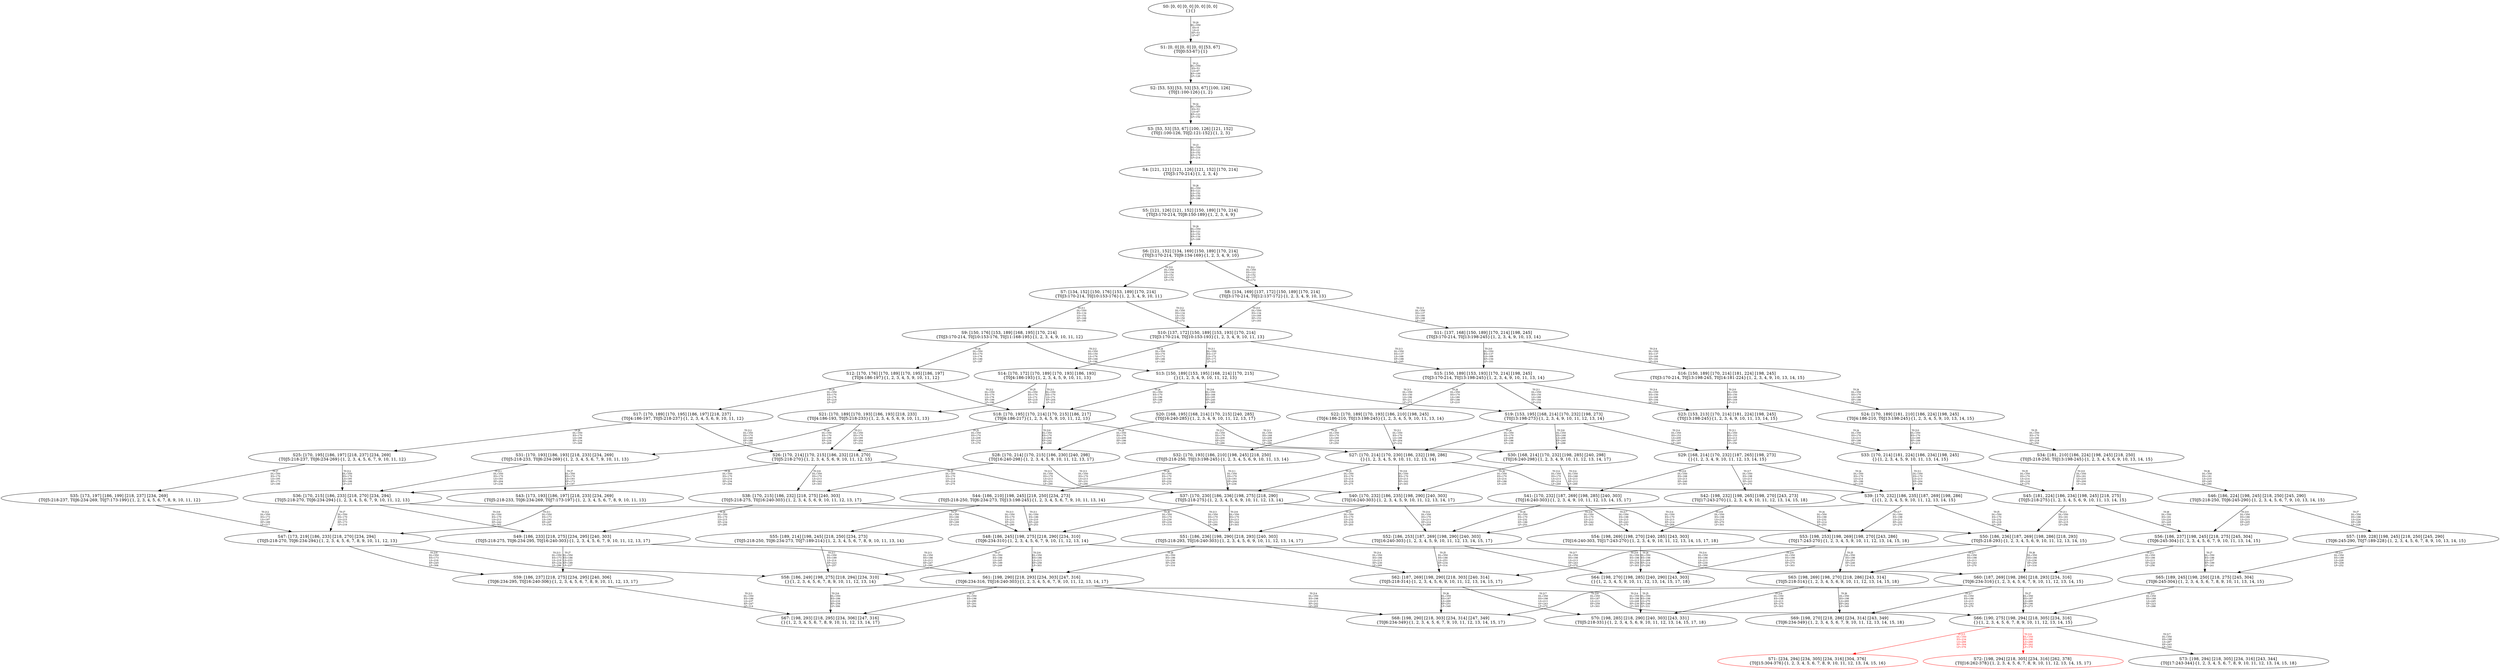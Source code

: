 digraph {
	S0[label="S0: [0, 0] [0, 0] [0, 0] [0, 0] \n{}{}"];
	S1[label="S1: [0, 0] [0, 0] [0, 0] [53, 67] \n{T0J0:53-67}{1}"];
	S2[label="S2: [53, 53] [53, 53] [53, 67] [100, 126] \n{T0J1:100-126}{1, 2}"];
	S3[label="S3: [53, 53] [53, 67] [100, 126] [121, 152] \n{T0J1:100-126, T0J2:121-152}{1, 2, 3}"];
	S4[label="S4: [121, 121] [121, 126] [121, 152] [170, 214] \n{T0J3:170-214}{1, 2, 3, 4}"];
	S5[label="S5: [121, 126] [121, 152] [150, 189] [170, 214] \n{T0J3:170-214, T0J8:150-189}{1, 2, 3, 4, 9}"];
	S6[label="S6: [121, 152] [134, 169] [150, 189] [170, 214] \n{T0J3:170-214, T0J9:134-169}{1, 2, 3, 4, 9, 10}"];
	S7[label="S7: [134, 152] [150, 176] [153, 189] [170, 214] \n{T0J3:170-214, T0J10:153-176}{1, 2, 3, 4, 9, 10, 11}"];
	S8[label="S8: [134, 169] [137, 172] [150, 189] [170, 214] \n{T0J3:170-214, T0J12:137-172}{1, 2, 3, 4, 9, 10, 13}"];
	S9[label="S9: [150, 176] [153, 189] [168, 195] [170, 214] \n{T0J3:170-214, T0J10:153-176, T0J11:168-195}{1, 2, 3, 4, 9, 10, 11, 12}"];
	S10[label="S10: [137, 172] [150, 189] [153, 193] [170, 214] \n{T0J3:170-214, T0J10:153-193}{1, 2, 3, 4, 9, 10, 11, 13}"];
	S11[label="S11: [137, 168] [150, 189] [170, 214] [198, 245] \n{T0J3:170-214, T0J13:198-245}{1, 2, 3, 4, 9, 10, 13, 14}"];
	S12[label="S12: [170, 176] [170, 189] [170, 195] [186, 197] \n{T0J4:186-197}{1, 2, 3, 4, 5, 9, 10, 11, 12}"];
	S13[label="S13: [150, 189] [153, 195] [168, 214] [170, 215] \n{}{1, 2, 3, 4, 9, 10, 11, 12, 13}"];
	S14[label="S14: [170, 172] [170, 189] [170, 193] [186, 193] \n{T0J4:186-193}{1, 2, 3, 4, 5, 9, 10, 11, 13}"];
	S15[label="S15: [150, 189] [153, 193] [170, 214] [198, 245] \n{T0J3:170-214, T0J13:198-245}{1, 2, 3, 4, 9, 10, 11, 13, 14}"];
	S16[label="S16: [150, 189] [170, 214] [181, 224] [198, 245] \n{T0J3:170-214, T0J13:198-245, T0J14:181-224}{1, 2, 3, 4, 9, 10, 13, 14, 15}"];
	S17[label="S17: [170, 189] [170, 195] [186, 197] [218, 237] \n{T0J4:186-197, T0J5:218-237}{1, 2, 3, 4, 5, 6, 9, 10, 11, 12}"];
	S18[label="S18: [170, 195] [170, 214] [170, 215] [186, 217] \n{T0J4:186-217}{1, 2, 3, 4, 5, 9, 10, 11, 12, 13}"];
	S19[label="S19: [153, 195] [168, 214] [170, 232] [198, 273] \n{T0J13:198-273}{1, 2, 3, 4, 9, 10, 11, 12, 13, 14}"];
	S20[label="S20: [168, 195] [168, 214] [170, 215] [240, 285] \n{T0J16:240-285}{1, 2, 3, 4, 9, 10, 11, 12, 13, 17}"];
	S21[label="S21: [170, 189] [170, 193] [186, 193] [218, 233] \n{T0J4:186-193, T0J5:218-233}{1, 2, 3, 4, 5, 6, 9, 10, 11, 13}"];
	S22[label="S22: [170, 189] [170, 193] [186, 210] [198, 245] \n{T0J4:186-210, T0J13:198-245}{1, 2, 3, 4, 5, 9, 10, 11, 13, 14}"];
	S23[label="S23: [153, 213] [170, 214] [181, 224] [198, 245] \n{T0J13:198-245}{1, 2, 3, 4, 9, 10, 11, 13, 14, 15}"];
	S24[label="S24: [170, 189] [181, 210] [186, 224] [198, 245] \n{T0J4:186-210, T0J13:198-245}{1, 2, 3, 4, 5, 9, 10, 13, 14, 15}"];
	S25[label="S25: [170, 195] [186, 197] [218, 237] [234, 269] \n{T0J5:218-237, T0J6:234-269}{1, 2, 3, 4, 5, 6, 7, 9, 10, 11, 12}"];
	S26[label="S26: [170, 214] [170, 215] [186, 232] [218, 270] \n{T0J5:218-270}{1, 2, 3, 4, 5, 6, 9, 10, 11, 12, 13}"];
	S27[label="S27: [170, 214] [170, 230] [186, 232] [198, 286] \n{}{1, 2, 3, 4, 5, 9, 10, 11, 12, 13, 14}"];
	S28[label="S28: [170, 214] [170, 215] [186, 230] [240, 298] \n{T0J16:240-298}{1, 2, 3, 4, 5, 9, 10, 11, 12, 13, 17}"];
	S29[label="S29: [168, 214] [170, 232] [187, 265] [198, 273] \n{}{1, 2, 3, 4, 9, 10, 11, 12, 13, 14, 15}"];
	S30[label="S30: [168, 214] [170, 232] [198, 285] [240, 298] \n{T0J16:240-298}{1, 2, 3, 4, 9, 10, 11, 12, 13, 14, 17}"];
	S31[label="S31: [170, 193] [186, 193] [218, 233] [234, 269] \n{T0J5:218-233, T0J6:234-269}{1, 2, 3, 4, 5, 6, 7, 9, 10, 11, 13}"];
	S32[label="S32: [170, 193] [186, 210] [198, 245] [218, 250] \n{T0J5:218-250, T0J13:198-245}{1, 2, 3, 4, 5, 6, 9, 10, 11, 13, 14}"];
	S33[label="S33: [170, 214] [181, 224] [186, 234] [198, 245] \n{}{1, 2, 3, 4, 5, 9, 10, 11, 13, 14, 15}"];
	S34[label="S34: [181, 210] [186, 224] [198, 245] [218, 250] \n{T0J5:218-250, T0J13:198-245}{1, 2, 3, 4, 5, 6, 9, 10, 13, 14, 15}"];
	S35[label="S35: [173, 197] [186, 199] [218, 237] [234, 269] \n{T0J5:218-237, T0J6:234-269, T0J7:173-199}{1, 2, 3, 4, 5, 6, 7, 8, 9, 10, 11, 12}"];
	S36[label="S36: [170, 215] [186, 233] [218, 270] [234, 294] \n{T0J5:218-270, T0J6:234-294}{1, 2, 3, 4, 5, 6, 7, 9, 10, 11, 12, 13}"];
	S37[label="S37: [170, 230] [186, 236] [198, 275] [218, 290] \n{T0J5:218-275}{1, 2, 3, 4, 5, 6, 9, 10, 11, 12, 13, 14}"];
	S38[label="S38: [170, 215] [186, 232] [218, 275] [240, 303] \n{T0J5:218-275, T0J16:240-303}{1, 2, 3, 4, 5, 6, 9, 10, 11, 12, 13, 17}"];
	S39[label="S39: [170, 232] [186, 235] [187, 269] [198, 286] \n{}{1, 2, 3, 4, 5, 9, 10, 11, 12, 13, 14, 15}"];
	S40[label="S40: [170, 232] [186, 235] [198, 290] [240, 303] \n{T0J16:240-303}{1, 2, 3, 4, 5, 9, 10, 11, 12, 13, 14, 17}"];
	S41[label="S41: [170, 232] [187, 269] [198, 285] [240, 303] \n{T0J16:240-303}{1, 2, 3, 4, 9, 10, 11, 12, 13, 14, 15, 17}"];
	S42[label="S42: [198, 232] [198, 265] [198, 270] [243, 273] \n{T0J17:243-270}{1, 2, 3, 4, 9, 10, 11, 12, 13, 14, 15, 18}"];
	S43[label="S43: [173, 193] [186, 197] [218, 233] [234, 269] \n{T0J5:218-233, T0J6:234-269, T0J7:173-197}{1, 2, 3, 4, 5, 6, 7, 8, 9, 10, 11, 13}"];
	S44[label="S44: [186, 210] [198, 245] [218, 250] [234, 273] \n{T0J5:218-250, T0J6:234-273, T0J13:198-245}{1, 2, 3, 4, 5, 6, 7, 9, 10, 11, 13, 14}"];
	S45[label="S45: [181, 224] [186, 234] [198, 245] [218, 275] \n{T0J5:218-275}{1, 2, 3, 4, 5, 6, 9, 10, 11, 13, 14, 15}"];
	S46[label="S46: [186, 224] [198, 245] [218, 250] [245, 290] \n{T0J5:218-250, T0J6:245-290}{1, 2, 3, 4, 5, 6, 7, 9, 10, 13, 14, 15}"];
	S47[label="S47: [173, 219] [186, 233] [218, 270] [234, 294] \n{T0J5:218-270, T0J6:234-294}{1, 2, 3, 4, 5, 6, 7, 8, 9, 10, 11, 12, 13}"];
	S48[label="S48: [186, 245] [198, 275] [218, 290] [234, 310] \n{T0J6:234-310}{1, 2, 3, 4, 5, 6, 7, 9, 10, 11, 12, 13, 14}"];
	S49[label="S49: [186, 233] [218, 275] [234, 295] [240, 303] \n{T0J5:218-275, T0J6:234-295, T0J16:240-303}{1, 2, 3, 4, 5, 6, 7, 9, 10, 11, 12, 13, 17}"];
	S50[label="S50: [186, 236] [187, 269] [198, 286] [218, 293] \n{T0J5:218-293}{1, 2, 3, 4, 5, 6, 9, 10, 11, 12, 13, 14, 15}"];
	S51[label="S51: [186, 236] [198, 290] [218, 293] [240, 303] \n{T0J5:218-293, T0J16:240-303}{1, 2, 3, 4, 5, 6, 9, 10, 11, 12, 13, 14, 17}"];
	S52[label="S52: [186, 253] [187, 269] [198, 290] [240, 303] \n{T0J16:240-303}{1, 2, 3, 4, 5, 9, 10, 11, 12, 13, 14, 15, 17}"];
	S53[label="S53: [198, 253] [198, 269] [198, 270] [243, 286] \n{T0J17:243-270}{1, 2, 3, 4, 5, 9, 10, 11, 12, 13, 14, 15, 18}"];
	S54[label="S54: [198, 269] [198, 270] [240, 285] [243, 303] \n{T0J16:240-303, T0J17:243-270}{1, 2, 3, 4, 9, 10, 11, 12, 13, 14, 15, 17, 18}"];
	S55[label="S55: [189, 214] [198, 245] [218, 250] [234, 273] \n{T0J5:218-250, T0J6:234-273, T0J7:189-214}{1, 2, 3, 4, 5, 6, 7, 8, 9, 10, 11, 13, 14}"];
	S56[label="S56: [186, 237] [198, 245] [218, 275] [245, 304] \n{T0J6:245-304}{1, 2, 3, 4, 5, 6, 7, 9, 10, 11, 13, 14, 15}"];
	S57[label="S57: [189, 228] [198, 245] [218, 250] [245, 290] \n{T0J6:245-290, T0J7:189-228}{1, 2, 3, 4, 5, 6, 7, 8, 9, 10, 13, 14, 15}"];
	S58[label="S58: [186, 249] [198, 275] [218, 294] [234, 310] \n{}{1, 2, 3, 4, 5, 6, 7, 8, 9, 10, 11, 12, 13, 14}"];
	S59[label="S59: [186, 237] [218, 275] [234, 295] [240, 306] \n{T0J6:234-295, T0J16:240-306}{1, 2, 3, 4, 5, 6, 7, 8, 9, 10, 11, 12, 13, 17}"];
	S60[label="S60: [187, 269] [198, 286] [218, 293] [234, 316] \n{T0J6:234-316}{1, 2, 3, 4, 5, 6, 7, 9, 10, 11, 12, 13, 14, 15}"];
	S61[label="S61: [198, 290] [218, 293] [234, 303] [247, 316] \n{T0J6:234-316, T0J16:240-303}{1, 2, 3, 4, 5, 6, 7, 9, 10, 11, 12, 13, 14, 17}"];
	S62[label="S62: [187, 269] [198, 290] [218, 303] [240, 314] \n{T0J5:218-314}{1, 2, 3, 4, 5, 6, 9, 10, 11, 12, 13, 14, 15, 17}"];
	S63[label="S63: [198, 269] [198, 270] [218, 286] [243, 314] \n{T0J5:218-314}{1, 2, 3, 4, 5, 6, 9, 10, 11, 12, 13, 14, 15, 18}"];
	S64[label="S64: [198, 270] [198, 285] [240, 290] [243, 303] \n{}{1, 2, 3, 4, 5, 9, 10, 11, 12, 13, 14, 15, 17, 18}"];
	S65[label="S65: [189, 245] [198, 250] [218, 275] [245, 304] \n{T0J6:245-304}{1, 2, 3, 4, 5, 6, 7, 8, 9, 10, 11, 13, 14, 15}"];
	S66[label="S66: [190, 275] [198, 294] [218, 305] [234, 316] \n{}{1, 2, 3, 4, 5, 6, 7, 8, 9, 10, 11, 12, 13, 14, 15}"];
	S67[label="S67: [198, 293] [218, 295] [234, 306] [247, 316] \n{}{1, 2, 3, 4, 5, 6, 7, 8, 9, 10, 11, 12, 13, 14, 17}"];
	S68[label="S68: [198, 290] [218, 303] [234, 314] [247, 349] \n{T0J6:234-349}{1, 2, 3, 4, 5, 6, 7, 9, 10, 11, 12, 13, 14, 15, 17}"];
	S69[label="S69: [198, 270] [218, 286] [234, 314] [243, 349] \n{T0J6:234-349}{1, 2, 3, 4, 5, 6, 7, 9, 10, 11, 12, 13, 14, 15, 18}"];
	S70[label="S70: [198, 285] [218, 290] [240, 303] [243, 331] \n{T0J5:218-331}{1, 2, 3, 4, 5, 6, 9, 10, 11, 12, 13, 14, 15, 17, 18}"];
	S71[label="S71: [234, 294] [234, 305] [234, 316] [304, 376] \n{T0J15:304-376}{1, 2, 3, 4, 5, 6, 7, 8, 9, 10, 11, 12, 13, 14, 15, 16}"];
	S72[label="S72: [198, 294] [218, 305] [234, 316] [262, 378] \n{T0J16:262-378}{1, 2, 3, 4, 5, 6, 7, 8, 9, 10, 11, 12, 13, 14, 15, 17}"];
	S73[label="S73: [198, 294] [218, 305] [234, 316] [243, 344] \n{T0J17:243-344}{1, 2, 3, 4, 5, 6, 7, 8, 9, 10, 11, 12, 13, 14, 15, 18}"];
	S0 -> S1[label="T0 J0\nDL=350\nES=0\nLS=0\nEF=53\nLF=67",fontsize=8];
	S1 -> S2[label="T0 J1\nDL=350\nES=53\nLS=67\nEF=100\nLF=126",fontsize=8];
	S2 -> S3[label="T0 J2\nDL=350\nES=53\nLS=67\nEF=121\nLF=152",fontsize=8];
	S3 -> S4[label="T0 J3\nDL=350\nES=121\nLS=152\nEF=170\nLF=214",fontsize=8];
	S4 -> S5[label="T0 J8\nDL=350\nES=121\nLS=152\nEF=150\nLF=189",fontsize=8];
	S5 -> S6[label="T0 J9\nDL=350\nES=121\nLS=152\nEF=134\nLF=169",fontsize=8];
	S6 -> S7[label="T0 J10\nDL=350\nES=134\nLS=152\nEF=153\nLF=176",fontsize=8];
	S6 -> S8[label="T0 J12\nDL=350\nES=121\nLS=152\nEF=137\nLF=172",fontsize=8];
	S7 -> S9[label="T0 J11\nDL=350\nES=134\nLS=152\nEF=168\nLF=195",fontsize=8];
	S7 -> S10[label="T0 J12\nDL=350\nES=134\nLS=152\nEF=150\nLF=172",fontsize=8];
	S8 -> S10[label="T0 J10\nDL=350\nES=134\nLS=169\nEF=153\nLF=193",fontsize=8];
	S8 -> S11[label="T0 J13\nDL=350\nES=137\nLS=168\nEF=198\nLF=245",fontsize=8];
	S9 -> S12[label="T0 J4\nDL=350\nES=170\nLS=176\nEF=186\nLF=197",fontsize=8];
	S9 -> S13[label="T0 J12\nDL=350\nES=150\nLS=176\nEF=166\nLF=196",fontsize=8];
	S10 -> S14[label="T0 J4\nDL=350\nES=170\nLS=172\nEF=186\nLF=193",fontsize=8];
	S10 -> S13[label="T0 J11\nDL=350\nES=137\nLS=172\nEF=171\nLF=215",fontsize=8];
	S10 -> S15[label="T0 J13\nDL=350\nES=137\nLS=168\nEF=198\nLF=245",fontsize=8];
	S11 -> S15[label="T0 J10\nDL=350\nES=137\nLS=169\nEF=156\nLF=193",fontsize=8];
	S11 -> S16[label="T0 J14\nDL=350\nES=137\nLS=168\nEF=181\nLF=224",fontsize=8];
	S12 -> S17[label="T0 J5\nDL=350\nES=170\nLS=176\nEF=218\nLF=237",fontsize=8];
	S12 -> S18[label="T0 J12\nDL=350\nES=170\nLS=176\nEF=186\nLF=196",fontsize=8];
	S13 -> S18[label="T0 J4\nDL=350\nES=170\nLS=196\nEF=186\nLF=217",fontsize=8];
	S13 -> S19[label="T0 J13\nDL=350\nES=150\nLS=196\nEF=211\nLF=273",fontsize=8];
	S13 -> S20[label="T0 J16\nDL=350\nES=168\nLS=195\nEF=240\nLF=285",fontsize=8];
	S14 -> S21[label="T0 J5\nDL=350\nES=170\nLS=172\nEF=218\nLF=233",fontsize=8];
	S14 -> S18[label="T0 J11\nDL=350\nES=170\nLS=172\nEF=204\nLF=215",fontsize=8];
	S15 -> S22[label="T0 J4\nDL=350\nES=170\nLS=189\nEF=186\nLF=210",fontsize=8];
	S15 -> S19[label="T0 J11\nDL=350\nES=150\nLS=189\nEF=184\nLF=232",fontsize=8];
	S15 -> S23[label="T0 J14\nDL=350\nES=150\nLS=168\nEF=194\nLF=224",fontsize=8];
	S16 -> S24[label="T0 J4\nDL=350\nES=170\nLS=189\nEF=186\nLF=210",fontsize=8];
	S16 -> S23[label="T0 J10\nDL=350\nES=150\nLS=189\nEF=169\nLF=213",fontsize=8];
	S17 -> S25[label="T0 J6\nDL=350\nES=170\nLS=189\nEF=234\nLF=269",fontsize=8];
	S17 -> S26[label="T0 J12\nDL=350\nES=170\nLS=189\nEF=186\nLF=209",fontsize=8];
	S18 -> S26[label="T0 J5\nDL=350\nES=170\nLS=209\nEF=218\nLF=270",fontsize=8];
	S18 -> S27[label="T0 J13\nDL=350\nES=170\nLS=209\nEF=231\nLF=286",fontsize=8];
	S18 -> S28[label="T0 J16\nDL=350\nES=170\nLS=208\nEF=242\nLF=298",fontsize=8];
	S19 -> S27[label="T0 J4\nDL=350\nES=170\nLS=209\nEF=186\nLF=230",fontsize=8];
	S19 -> S29[label="T0 J14\nDL=350\nES=153\nLS=209\nEF=197\nLF=265",fontsize=8];
	S19 -> S30[label="T0 J16\nDL=350\nES=168\nLS=208\nEF=240\nLF=298",fontsize=8];
	S20 -> S28[label="T0 J4\nDL=350\nES=170\nLS=209\nEF=186\nLF=230",fontsize=8];
	S20 -> S30[label="T0 J13\nDL=350\nES=168\nLS=209\nEF=229\nLF=286",fontsize=8];
	S21 -> S31[label="T0 J6\nDL=350\nES=170\nLS=189\nEF=234\nLF=269",fontsize=8];
	S21 -> S26[label="T0 J11\nDL=350\nES=170\nLS=189\nEF=204\nLF=232",fontsize=8];
	S22 -> S32[label="T0 J5\nDL=350\nES=170\nLS=189\nEF=218\nLF=250",fontsize=8];
	S22 -> S27[label="T0 J11\nDL=350\nES=170\nLS=189\nEF=204\nLF=232",fontsize=8];
	S23 -> S33[label="T0 J4\nDL=350\nES=170\nLS=213\nEF=186\nLF=234",fontsize=8];
	S23 -> S29[label="T0 J11\nDL=350\nES=153\nLS=213\nEF=187\nLF=256",fontsize=8];
	S24 -> S34[label="T0 J5\nDL=350\nES=170\nLS=189\nEF=218\nLF=250",fontsize=8];
	S24 -> S33[label="T0 J10\nDL=350\nES=170\nLS=189\nEF=189\nLF=213",fontsize=8];
	S25 -> S35[label="T0 J7\nDL=350\nES=170\nLS=195\nEF=173\nLF=199",fontsize=8];
	S25 -> S36[label="T0 J12\nDL=350\nES=170\nLS=195\nEF=186\nLF=215",fontsize=8];
	S26 -> S36[label="T0 J6\nDL=350\nES=170\nLS=214\nEF=234\nLF=294",fontsize=8];
	S26 -> S37[label="T0 J13\nDL=350\nES=170\nLS=213\nEF=231\nLF=290",fontsize=8];
	S26 -> S38[label="T0 J16\nDL=350\nES=170\nLS=213\nEF=242\nLF=303",fontsize=8];
	S27 -> S37[label="T0 J5\nDL=350\nES=170\nLS=214\nEF=218\nLF=275",fontsize=8];
	S27 -> S39[label="T0 J14\nDL=350\nES=170\nLS=213\nEF=214\nLF=269",fontsize=8];
	S27 -> S40[label="T0 J16\nDL=350\nES=170\nLS=213\nEF=242\nLF=303",fontsize=8];
	S28 -> S38[label="T0 J5\nDL=350\nES=170\nLS=214\nEF=218\nLF=275",fontsize=8];
	S28 -> S40[label="T0 J13\nDL=350\nES=170\nLS=213\nEF=231\nLF=290",fontsize=8];
	S29 -> S39[label="T0 J4\nDL=350\nES=170\nLS=214\nEF=186\nLF=235",fontsize=8];
	S29 -> S41[label="T0 J16\nDL=350\nES=168\nLS=213\nEF=240\nLF=303",fontsize=8];
	S29 -> S42[label="T0 J17\nDL=350\nES=198\nLS=213\nEF=243\nLF=270",fontsize=8];
	S30 -> S40[label="T0 J4\nDL=350\nES=170\nLS=214\nEF=186\nLF=235",fontsize=8];
	S30 -> S41[label="T0 J14\nDL=350\nES=168\nLS=213\nEF=212\nLF=269",fontsize=8];
	S31 -> S43[label="T0 J7\nDL=350\nES=170\nLS=193\nEF=173\nLF=197",fontsize=8];
	S31 -> S36[label="T0 J11\nDL=350\nES=170\nLS=193\nEF=204\nLF=236",fontsize=8];
	S32 -> S44[label="T0 J6\nDL=350\nES=170\nLS=193\nEF=234\nLF=273",fontsize=8];
	S32 -> S37[label="T0 J11\nDL=350\nES=170\nLS=193\nEF=204\nLF=236",fontsize=8];
	S33 -> S45[label="T0 J5\nDL=350\nES=170\nLS=214\nEF=218\nLF=275",fontsize=8];
	S33 -> S39[label="T0 J11\nDL=350\nES=170\nLS=213\nEF=204\nLF=256",fontsize=8];
	S34 -> S46[label="T0 J6\nDL=350\nES=181\nLS=210\nEF=245\nLF=290",fontsize=8];
	S34 -> S45[label="T0 J10\nDL=350\nES=181\nLS=210\nEF=200\nLF=234",fontsize=8];
	S35 -> S47[label="T0 J12\nDL=350\nES=173\nLS=197\nEF=189\nLF=217",fontsize=8];
	S36 -> S47[label="T0 J7\nDL=350\nES=170\nLS=215\nEF=173\nLF=219",fontsize=8];
	S36 -> S48[label="T0 J13\nDL=350\nES=170\nLS=213\nEF=231\nLF=290",fontsize=8];
	S36 -> S49[label="T0 J16\nDL=350\nES=170\nLS=213\nEF=242\nLF=303",fontsize=8];
	S37 -> S48[label="T0 J6\nDL=350\nES=170\nLS=230\nEF=234\nLF=310",fontsize=8];
	S37 -> S50[label="T0 J14\nDL=350\nES=170\nLS=213\nEF=214\nLF=269",fontsize=8];
	S37 -> S51[label="T0 J16\nDL=350\nES=170\nLS=213\nEF=242\nLF=303",fontsize=8];
	S38 -> S49[label="T0 J6\nDL=350\nES=170\nLS=215\nEF=234\nLF=295",fontsize=8];
	S38 -> S51[label="T0 J13\nDL=350\nES=170\nLS=213\nEF=231\nLF=290",fontsize=8];
	S39 -> S50[label="T0 J5\nDL=350\nES=170\nLS=232\nEF=218\nLF=293",fontsize=8];
	S39 -> S52[label="T0 J16\nDL=350\nES=170\nLS=213\nEF=242\nLF=303",fontsize=8];
	S39 -> S53[label="T0 J17\nDL=350\nES=198\nLS=213\nEF=243\nLF=270",fontsize=8];
	S40 -> S51[label="T0 J5\nDL=350\nES=170\nLS=232\nEF=218\nLF=293",fontsize=8];
	S40 -> S52[label="T0 J14\nDL=350\nES=170\nLS=213\nEF=214\nLF=269",fontsize=8];
	S41 -> S52[label="T0 J4\nDL=350\nES=170\nLS=232\nEF=186\nLF=253",fontsize=8];
	S41 -> S54[label="T0 J17\nDL=350\nES=198\nLS=213\nEF=243\nLF=270",fontsize=8];
	S42 -> S53[label="T0 J4\nDL=350\nES=198\nLS=232\nEF=214\nLF=253",fontsize=8];
	S42 -> S54[label="T0 J16\nDL=350\nES=198\nLS=213\nEF=270\nLF=303",fontsize=8];
	S43 -> S47[label="T0 J11\nDL=350\nES=173\nLS=193\nEF=207\nLF=236",fontsize=8];
	S44 -> S55[label="T0 J7\nDL=350\nES=186\nLS=210\nEF=189\nLF=214",fontsize=8];
	S44 -> S48[label="T0 J11\nDL=350\nES=186\nLS=210\nEF=220\nLF=253",fontsize=8];
	S45 -> S56[label="T0 J6\nDL=350\nES=181\nLS=224\nEF=245\nLF=304",fontsize=8];
	S45 -> S50[label="T0 J11\nDL=350\nES=181\nLS=213\nEF=215\nLF=256",fontsize=8];
	S46 -> S57[label="T0 J7\nDL=350\nES=186\nLS=224\nEF=189\nLF=228",fontsize=8];
	S46 -> S56[label="T0 J10\nDL=350\nES=186\nLS=213\nEF=205\nLF=237",fontsize=8];
	S47 -> S58[label="T0 J13\nDL=350\nES=173\nLS=219\nEF=234\nLF=296",fontsize=8];
	S47 -> S59[label="T0 J16\nDL=350\nES=173\nLS=216\nEF=245\nLF=306",fontsize=8];
	S48 -> S58[label="T0 J7\nDL=350\nES=186\nLS=245\nEF=189\nLF=249",fontsize=8];
	S48 -> S60[label="T0 J14\nDL=350\nES=186\nLS=213\nEF=230\nLF=269",fontsize=8];
	S48 -> S61[label="T0 J16\nDL=350\nES=186\nLS=213\nEF=258\nLF=303",fontsize=8];
	S49 -> S59[label="T0 J7\nDL=350\nES=186\nLS=233\nEF=189\nLF=237",fontsize=8];
	S49 -> S61[label="T0 J13\nDL=350\nES=186\nLS=213\nEF=247\nLF=290",fontsize=8];
	S50 -> S60[label="T0 J6\nDL=350\nES=186\nLS=236\nEF=250\nLF=316",fontsize=8];
	S50 -> S62[label="T0 J16\nDL=350\nES=186\nLS=213\nEF=258\nLF=303",fontsize=8];
	S50 -> S63[label="T0 J17\nDL=350\nES=198\nLS=213\nEF=243\nLF=270",fontsize=8];
	S51 -> S61[label="T0 J6\nDL=350\nES=186\nLS=236\nEF=250\nLF=316",fontsize=8];
	S51 -> S62[label="T0 J14\nDL=350\nES=186\nLS=213\nEF=230\nLF=269",fontsize=8];
	S52 -> S62[label="T0 J5\nDL=350\nES=186\nLS=253\nEF=234\nLF=314",fontsize=8];
	S52 -> S64[label="T0 J17\nDL=350\nES=198\nLS=213\nEF=243\nLF=270",fontsize=8];
	S53 -> S63[label="T0 J5\nDL=350\nES=198\nLS=253\nEF=246\nLF=314",fontsize=8];
	S53 -> S64[label="T0 J16\nDL=350\nES=198\nLS=213\nEF=270\nLF=303",fontsize=8];
	S54 -> S64[label="T0 J4\nDL=350\nES=198\nLS=269\nEF=214\nLF=290",fontsize=8];
	S55 -> S58[label="T0 J11\nDL=350\nES=189\nLS=214\nEF=223\nLF=257",fontsize=8];
	S56 -> S65[label="T0 J7\nDL=350\nES=186\nLS=237\nEF=189\nLF=241",fontsize=8];
	S56 -> S60[label="T0 J11\nDL=350\nES=186\nLS=213\nEF=220\nLF=256",fontsize=8];
	S57 -> S65[label="T0 J10\nDL=350\nES=189\nLS=228\nEF=208\nLF=252",fontsize=8];
	S58 -> S66[label="T0 J14\nDL=350\nES=186\nLS=249\nEF=230\nLF=305",fontsize=8];
	S58 -> S67[label="T0 J16\nDL=350\nES=186\nLS=216\nEF=258\nLF=306",fontsize=8];
	S59 -> S67[label="T0 J13\nDL=350\nES=186\nLS=237\nEF=247\nLF=314",fontsize=8];
	S60 -> S66[label="T0 J7\nDL=350\nES=187\nLS=269\nEF=190\nLF=273",fontsize=8];
	S60 -> S68[label="T0 J16\nDL=350\nES=187\nLS=213\nEF=259\nLF=303",fontsize=8];
	S60 -> S69[label="T0 J17\nDL=350\nES=198\nLS=213\nEF=243\nLF=270",fontsize=8];
	S61 -> S67[label="T0 J7\nDL=350\nES=198\nLS=290\nEF=201\nLF=294",fontsize=8];
	S61 -> S68[label="T0 J14\nDL=350\nES=198\nLS=213\nEF=242\nLF=269",fontsize=8];
	S62 -> S68[label="T0 J6\nDL=350\nES=187\nLS=269\nEF=251\nLF=349",fontsize=8];
	S62 -> S70[label="T0 J17\nDL=350\nES=198\nLS=213\nEF=243\nLF=270",fontsize=8];
	S63 -> S69[label="T0 J6\nDL=350\nES=198\nLS=269\nEF=262\nLF=349",fontsize=8];
	S63 -> S70[label="T0 J16\nDL=350\nES=198\nLS=213\nEF=270\nLF=303",fontsize=8];
	S64 -> S70[label="T0 J5\nDL=350\nES=198\nLS=270\nEF=246\nLF=331",fontsize=8];
	S65 -> S66[label="T0 J11\nDL=350\nES=189\nLS=245\nEF=223\nLF=288",fontsize=8];
	S66 -> S71[label="T0 J15\nDL=350\nES=234\nLS=288\nEF=304\nLF=376",color=Red,fontcolor=Red,fontsize=8];
S71[color=Red];
	S66 -> S72[label="T0 J16\nDL=350\nES=190\nLS=288\nEF=262\nLF=378",color=Red,fontcolor=Red,fontsize=8];
S72[color=Red];
	S66 -> S73[label="T0 J17\nDL=350\nES=198\nLS=287\nEF=243\nLF=344",fontsize=8];
}
